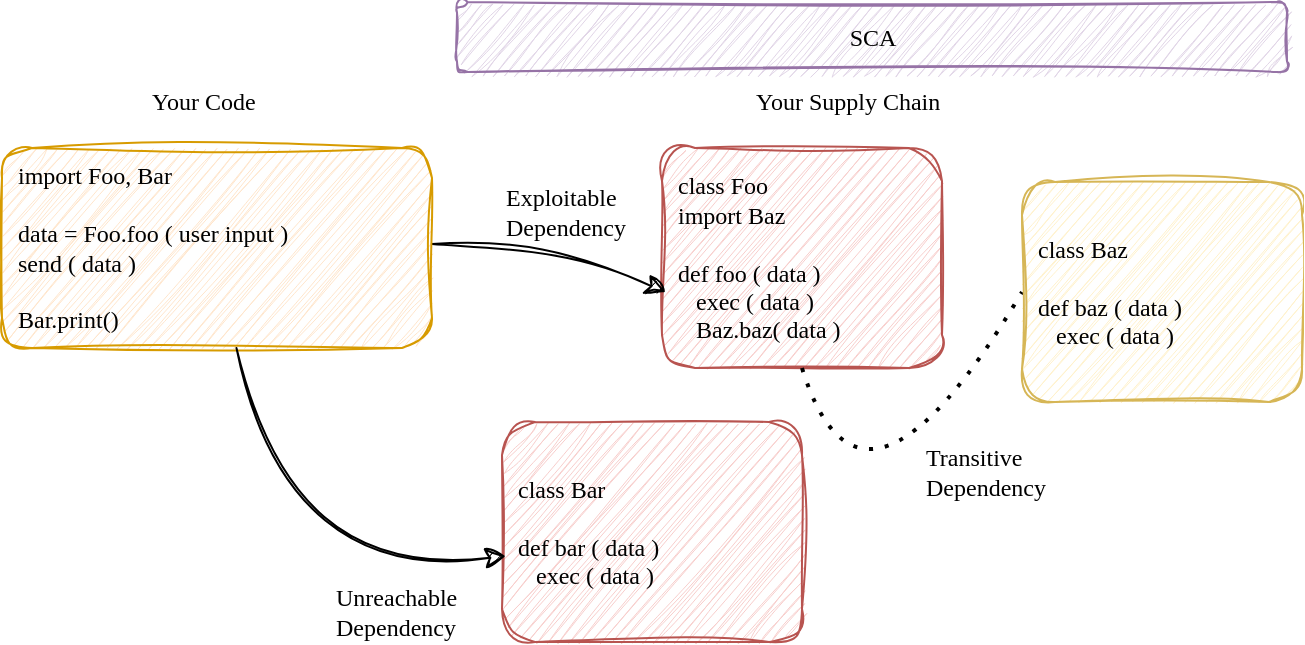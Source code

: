 <mxfile version="28.2.5">
  <diagram id="lJ17Pb-WO4H6HfT7KDVG" name="sast-or-sca">
    <mxGraphModel dx="928" dy="866" grid="1" gridSize="10" guides="1" tooltips="1" connect="1" arrows="1" fold="1" page="1" pageScale="1" pageWidth="850" pageHeight="1100" math="0" shadow="0">
      <root>
        <mxCell id="0" />
        <mxCell id="1" parent="0" />
        <mxCell id="TxdZNFVJb_VBLljkh_zo-1" value="&amp;nbsp; class Foo&lt;div&gt;&amp;nbsp; import Baz&lt;br&gt;&lt;div&gt;&lt;br&gt;&lt;/div&gt;&lt;div&gt;&amp;nbsp; def foo ( data )&lt;div&gt;&amp;nbsp; &amp;nbsp; &amp;nbsp;exec ( data )&lt;/div&gt;&lt;/div&gt;&lt;/div&gt;&lt;div&gt;&amp;nbsp; &amp;nbsp; &amp;nbsp;Baz.baz( data )&lt;/div&gt;" style="rounded=1;whiteSpace=wrap;html=1;sketch=1;curveFitting=1;jiggle=2;fontFamily=Gloria Hallelujah;fontSource=https%3A%2F%2Ffonts.googleapis.com%2Fcss%3Ffamily%3DGloria%2BHallelujah;fillColor=#f8cecc;strokeColor=#b85450;align=left;" parent="1" vertex="1">
          <mxGeometry x="435" y="173" width="140" height="110" as="geometry" />
        </mxCell>
        <mxCell id="xlltZDTEV8Xp8ppHM145-6" style="edgeStyle=none;curved=1;rounded=0;orthogonalLoop=1;jettySize=auto;html=1;fontSize=12;startSize=8;endSize=8;entryX=0.014;entryY=0.655;entryDx=0;entryDy=0;entryPerimeter=0;sketch=1;curveFitting=1;jiggle=2;" parent="1" source="TxdZNFVJb_VBLljkh_zo-2" target="TxdZNFVJb_VBLljkh_zo-1" edge="1">
          <mxGeometry relative="1" as="geometry">
            <mxPoint x="375" y="220" as="targetPoint" />
            <Array as="points">
              <mxPoint x="375" y="220" />
            </Array>
          </mxGeometry>
        </mxCell>
        <mxCell id="TxdZNFVJb_VBLljkh_zo-2" value="&lt;div&gt;&amp;nbsp; import Foo, Bar&lt;/div&gt;&lt;div&gt;&lt;br&gt;&lt;/div&gt;&amp;nbsp; data = Foo.foo ( user input )&lt;div&gt;&amp;nbsp; send ( data )&lt;/div&gt;&lt;div&gt;&lt;br&gt;&lt;/div&gt;&lt;div&gt;&amp;nbsp; Bar.print()&lt;/div&gt;" style="rounded=1;whiteSpace=wrap;html=1;sketch=1;curveFitting=1;jiggle=2;fontFamily=Gloria Hallelujah;fontSource=https%3A%2F%2Ffonts.googleapis.com%2Fcss%3Ffamily%3DGloria%2BHallelujah;fillColor=#ffe6cc;strokeColor=#d79b00;align=left;" parent="1" vertex="1">
          <mxGeometry x="105" y="173" width="215" height="100" as="geometry" />
        </mxCell>
        <mxCell id="TxdZNFVJb_VBLljkh_zo-7" value="SCA" style="rounded=1;whiteSpace=wrap;html=1;sketch=1;curveFitting=1;jiggle=2;fontFamily=Gloria Hallelujah;fontSource=https%3A%2F%2Ffonts.googleapis.com%2Fcss%3Ffamily%3DGloria%2BHallelujah;fillColor=#e1d5e7;strokeColor=#9673a6;" parent="1" vertex="1">
          <mxGeometry x="332.5" y="100" width="415" height="35" as="geometry" />
        </mxCell>
        <mxCell id="TxdZNFVJb_VBLljkh_zo-8" value="&amp;nbsp; class Bar&lt;div&gt;&lt;br&gt;&lt;/div&gt;&lt;div&gt;&amp;nbsp; def bar ( data )&lt;div&gt;&amp;nbsp; &amp;nbsp; &amp;nbsp;exec ( data )&lt;/div&gt;&lt;/div&gt;" style="rounded=1;whiteSpace=wrap;html=1;sketch=1;curveFitting=1;jiggle=2;fontFamily=Gloria Hallelujah;fontSource=https%3A%2F%2Ffonts.googleapis.com%2Fcss%3Ffamily%3DGloria%2BHallelujah;fillColor=#f8cecc;strokeColor=#b85450;align=left;" parent="1" vertex="1">
          <mxGeometry x="355" y="310" width="150" height="110" as="geometry" />
        </mxCell>
        <mxCell id="TxdZNFVJb_VBLljkh_zo-9" value="Unreachable&amp;nbsp;&lt;div&gt;Dependency&lt;/div&gt;" style="text;html=1;align=left;verticalAlign=middle;whiteSpace=wrap;rounded=0;fontFamily=Gloria Hallelujah;fontSource=https%3A%2F%2Ffonts.googleapis.com%2Fcss%3Ffamily%3DGloria%2BHallelujah;" parent="1" vertex="1">
          <mxGeometry x="270" y="390" width="190" height="30" as="geometry" />
        </mxCell>
        <mxCell id="TxdZNFVJb_VBLljkh_zo-10" value="Exploitable&amp;nbsp;&lt;div&gt;Dependency&lt;/div&gt;" style="text;html=1;align=left;verticalAlign=middle;whiteSpace=wrap;rounded=0;fontFamily=Gloria Hallelujah;fontSource=https%3A%2F%2Ffonts.googleapis.com%2Fcss%3Ffamily%3DGloria%2BHallelujah;" parent="1" vertex="1">
          <mxGeometry x="355" y="190" width="190" height="30" as="geometry" />
        </mxCell>
        <mxCell id="TxdZNFVJb_VBLljkh_zo-11" value="Your Code" style="text;html=1;align=left;verticalAlign=middle;whiteSpace=wrap;rounded=0;fontFamily=Gloria Hallelujah;fontSource=https%3A%2F%2Ffonts.googleapis.com%2Fcss%3Ffamily%3DGloria%2BHallelujah;" parent="1" vertex="1">
          <mxGeometry x="177.5" y="135" width="70" height="30" as="geometry" />
        </mxCell>
        <mxCell id="xlltZDTEV8Xp8ppHM145-1" value="" style="endArrow=none;dashed=1;html=1;dashPattern=1 3;strokeWidth=2;rounded=0;fontSize=12;startSize=8;endSize=8;curved=1;exitX=0.5;exitY=1;exitDx=0;exitDy=0;entryX=0;entryY=0.5;entryDx=0;entryDy=0;" parent="1" source="TxdZNFVJb_VBLljkh_zo-1" target="xlltZDTEV8Xp8ppHM145-2" edge="1">
          <mxGeometry width="50" height="50" relative="1" as="geometry">
            <mxPoint x="495" y="300" as="sourcePoint" />
            <mxPoint x="505" y="380" as="targetPoint" />
            <Array as="points">
              <mxPoint x="535" y="380" />
            </Array>
          </mxGeometry>
        </mxCell>
        <mxCell id="xlltZDTEV8Xp8ppHM145-2" value="&amp;nbsp; class Baz&lt;div&gt;&lt;div&gt;&lt;br&gt;&lt;/div&gt;&lt;div&gt;&amp;nbsp; def baz ( data )&lt;div&gt;&amp;nbsp; &amp;nbsp; &amp;nbsp;exec ( data )&lt;/div&gt;&lt;/div&gt;&lt;/div&gt;" style="rounded=1;whiteSpace=wrap;html=1;sketch=1;curveFitting=1;jiggle=2;fontFamily=Gloria Hallelujah;fontSource=https%3A%2F%2Ffonts.googleapis.com%2Fcss%3Ffamily%3DGloria%2BHallelujah;fillColor=#fff2cc;strokeColor=#d6b656;align=left;" parent="1" vertex="1">
          <mxGeometry x="615" y="190" width="140" height="110" as="geometry" />
        </mxCell>
        <mxCell id="xlltZDTEV8Xp8ppHM145-3" value="Your Supply Chain" style="text;html=1;align=left;verticalAlign=middle;whiteSpace=wrap;rounded=0;fontFamily=Gloria Hallelujah;fontSource=https%3A%2F%2Ffonts.googleapis.com%2Fcss%3Ffamily%3DGloria%2BHallelujah;" parent="1" vertex="1">
          <mxGeometry x="480" y="135" width="120" height="30" as="geometry" />
        </mxCell>
        <mxCell id="xlltZDTEV8Xp8ppHM145-4" value="Transitive&lt;div&gt;Dependency&lt;/div&gt;" style="text;html=1;align=left;verticalAlign=middle;whiteSpace=wrap;rounded=0;fontFamily=Gloria Hallelujah;fontSource=https%3A%2F%2Ffonts.googleapis.com%2Fcss%3Ffamily%3DGloria%2BHallelujah;" parent="1" vertex="1">
          <mxGeometry x="565" y="320" width="190" height="30" as="geometry" />
        </mxCell>
        <mxCell id="xlltZDTEV8Xp8ppHM145-8" style="edgeStyle=none;curved=1;rounded=0;orthogonalLoop=1;jettySize=auto;html=1;entryX=0.013;entryY=0.609;entryDx=0;entryDy=0;entryPerimeter=0;fontSize=12;startSize=8;endSize=8;sketch=1;curveFitting=1;jiggle=2;" parent="1" source="TxdZNFVJb_VBLljkh_zo-2" target="TxdZNFVJb_VBLljkh_zo-8" edge="1">
          <mxGeometry relative="1" as="geometry">
            <Array as="points">
              <mxPoint x="245" y="390" />
            </Array>
          </mxGeometry>
        </mxCell>
      </root>
    </mxGraphModel>
  </diagram>
</mxfile>
